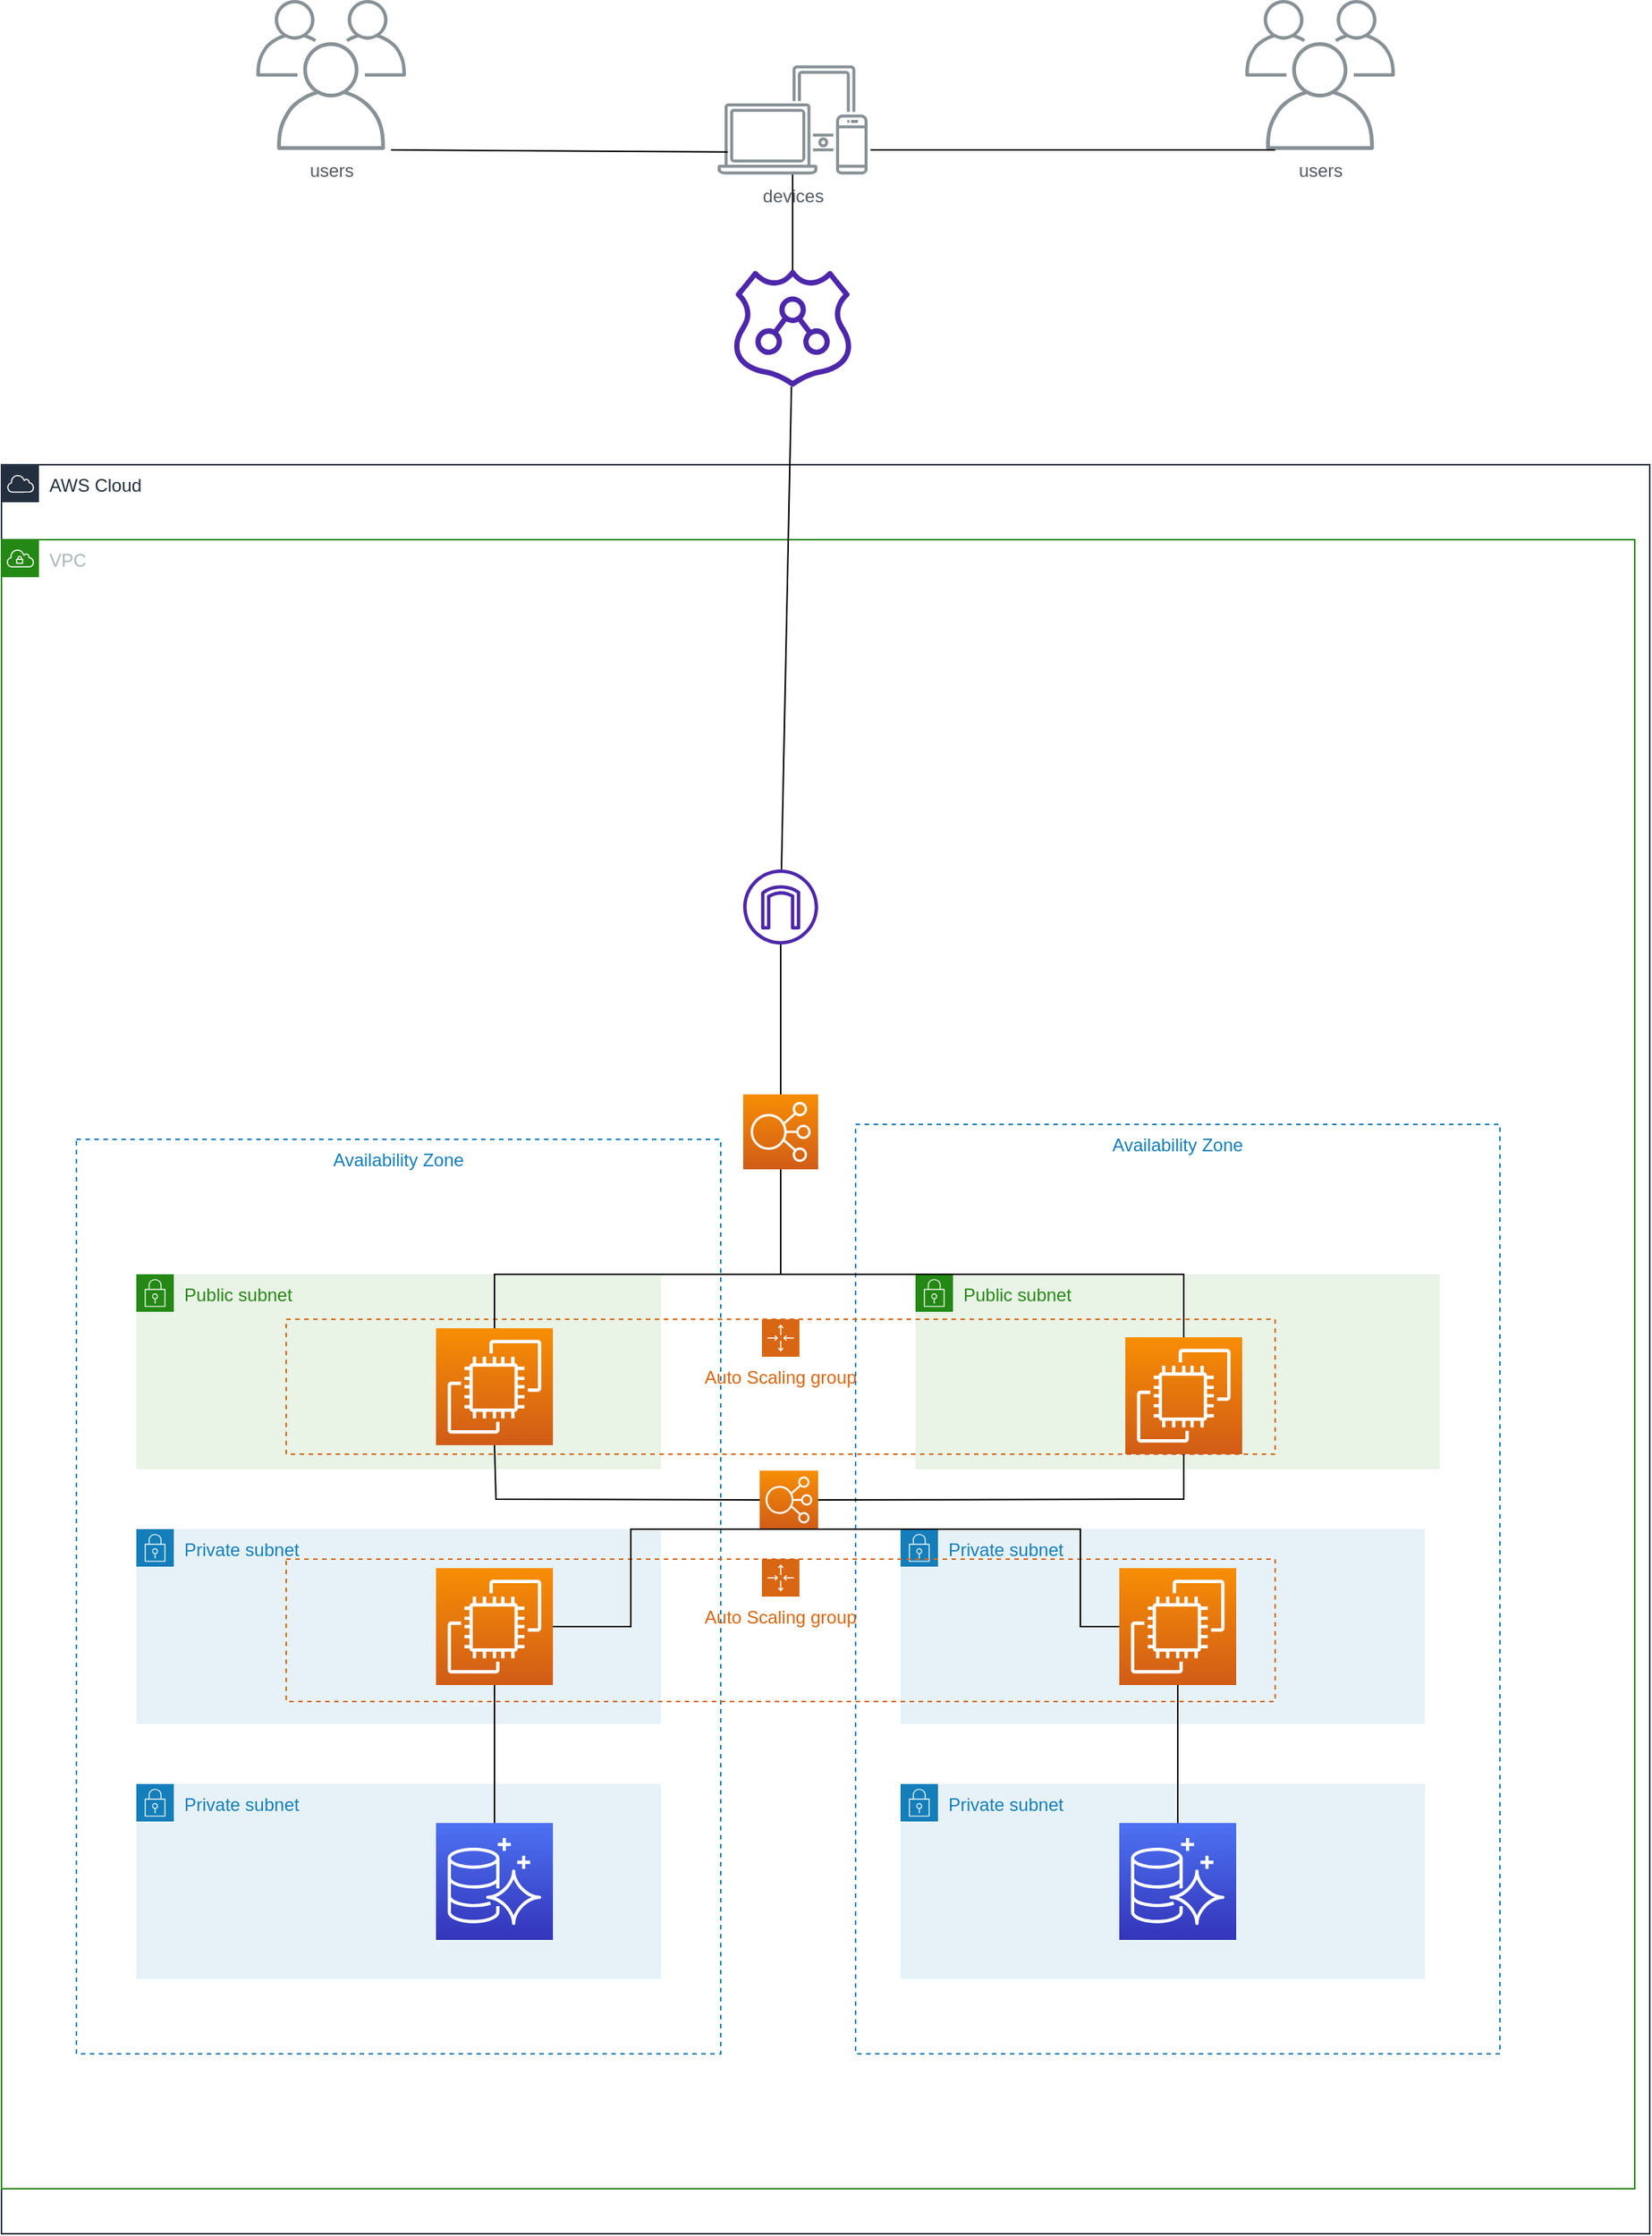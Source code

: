 <mxfile version="21.3.8" type="github">
  <diagram id="Ht1M8jgEwFfnCIfOTk4-" name="Page-1">
    <mxGraphModel dx="1467" dy="817" grid="1" gridSize="10" guides="1" tooltips="1" connect="1" arrows="1" fold="1" page="1" pageScale="1" pageWidth="1169" pageHeight="827" math="0" shadow="0">
      <root>
        <mxCell id="0" />
        <mxCell id="1" parent="0" />
        <mxCell id="cWccUX_0-bSoFijCg3U8-1" value="AWS Cloud" style="points=[[0,0],[0.25,0],[0.5,0],[0.75,0],[1,0],[1,0.25],[1,0.5],[1,0.75],[1,1],[0.75,1],[0.5,1],[0.25,1],[0,1],[0,0.75],[0,0.5],[0,0.25]];outlineConnect=0;gradientColor=none;html=1;whiteSpace=wrap;fontSize=12;fontStyle=0;container=1;pointerEvents=0;collapsible=0;recursiveResize=0;shape=mxgraph.aws4.group;grIcon=mxgraph.aws4.group_aws_cloud;strokeColor=#232F3E;fillColor=none;verticalAlign=top;align=left;spacingLeft=30;fontColor=#232F3E;dashed=0;" parent="1" vertex="1">
          <mxGeometry x="30" y="310" width="1100" height="1180" as="geometry" />
        </mxCell>
        <mxCell id="cWccUX_0-bSoFijCg3U8-2" value="VPC" style="points=[[0,0],[0.25,0],[0.5,0],[0.75,0],[1,0],[1,0.25],[1,0.5],[1,0.75],[1,1],[0.75,1],[0.5,1],[0.25,1],[0,1],[0,0.75],[0,0.5],[0,0.25]];outlineConnect=0;gradientColor=none;html=1;whiteSpace=wrap;fontSize=12;fontStyle=0;container=1;pointerEvents=0;collapsible=0;recursiveResize=0;shape=mxgraph.aws4.group;grIcon=mxgraph.aws4.group_vpc;strokeColor=#248814;fillColor=none;verticalAlign=top;align=left;spacingLeft=30;fontColor=#AAB7B8;dashed=0;" parent="1" vertex="1">
          <mxGeometry x="30" y="360" width="1090" height="1100" as="geometry" />
        </mxCell>
        <mxCell id="cWccUX_0-bSoFijCg3U8-5" value="Availability Zone" style="fillColor=none;strokeColor=#147EBA;dashed=1;verticalAlign=top;fontStyle=0;fontColor=#147EBA;whiteSpace=wrap;html=1;" parent="cWccUX_0-bSoFijCg3U8-2" vertex="1">
          <mxGeometry x="570" y="390" width="430" height="620" as="geometry" />
        </mxCell>
        <mxCell id="cWccUX_0-bSoFijCg3U8-16" value="Public subnet" style="points=[[0,0],[0.25,0],[0.5,0],[0.75,0],[1,0],[1,0.25],[1,0.5],[1,0.75],[1,1],[0.75,1],[0.5,1],[0.25,1],[0,1],[0,0.75],[0,0.5],[0,0.25]];outlineConnect=0;gradientColor=none;html=1;whiteSpace=wrap;fontSize=12;fontStyle=0;container=1;pointerEvents=0;collapsible=0;recursiveResize=0;shape=mxgraph.aws4.group;grIcon=mxgraph.aws4.group_security_group;grStroke=0;strokeColor=#248814;fillColor=#E9F3E6;verticalAlign=top;align=left;spacingLeft=30;fontColor=#248814;dashed=0;" parent="cWccUX_0-bSoFijCg3U8-2" vertex="1">
          <mxGeometry x="610" y="490" width="350" height="130" as="geometry" />
        </mxCell>
        <mxCell id="cWccUX_0-bSoFijCg3U8-17" value="Private subnet" style="points=[[0,0],[0.25,0],[0.5,0],[0.75,0],[1,0],[1,0.25],[1,0.5],[1,0.75],[1,1],[0.75,1],[0.5,1],[0.25,1],[0,1],[0,0.75],[0,0.5],[0,0.25]];outlineConnect=0;gradientColor=none;html=1;whiteSpace=wrap;fontSize=12;fontStyle=0;container=1;pointerEvents=0;collapsible=0;recursiveResize=0;shape=mxgraph.aws4.group;grIcon=mxgraph.aws4.group_security_group;grStroke=0;strokeColor=#147EBA;fillColor=#E6F2F8;verticalAlign=top;align=left;spacingLeft=30;fontColor=#147EBA;dashed=0;" parent="cWccUX_0-bSoFijCg3U8-2" vertex="1">
          <mxGeometry x="600" y="830" width="350" height="130" as="geometry" />
        </mxCell>
        <mxCell id="cWccUX_0-bSoFijCg3U8-4" value="Availability Zone" style="fillColor=none;strokeColor=#147EBA;dashed=1;verticalAlign=top;fontStyle=0;fontColor=#147EBA;whiteSpace=wrap;html=1;" parent="cWccUX_0-bSoFijCg3U8-2" vertex="1">
          <mxGeometry x="50" y="400" width="430" height="610" as="geometry" />
        </mxCell>
        <mxCell id="cWccUX_0-bSoFijCg3U8-23" value="Private subnet" style="points=[[0,0],[0.25,0],[0.5,0],[0.75,0],[1,0],[1,0.25],[1,0.5],[1,0.75],[1,1],[0.75,1],[0.5,1],[0.25,1],[0,1],[0,0.75],[0,0.5],[0,0.25]];outlineConnect=0;gradientColor=none;html=1;whiteSpace=wrap;fontSize=12;fontStyle=0;container=1;pointerEvents=0;collapsible=0;recursiveResize=0;shape=mxgraph.aws4.group;grIcon=mxgraph.aws4.group_security_group;grStroke=0;strokeColor=#147EBA;fillColor=#E6F2F8;verticalAlign=top;align=left;spacingLeft=30;fontColor=#147EBA;dashed=0;" parent="cWccUX_0-bSoFijCg3U8-2" vertex="1">
          <mxGeometry x="90" y="830" width="350" height="130" as="geometry" />
        </mxCell>
        <mxCell id="xagjF47XBenL_EBiNnV3-10" value="" style="sketch=0;points=[[0,0,0],[0.25,0,0],[0.5,0,0],[0.75,0,0],[1,0,0],[0,1,0],[0.25,1,0],[0.5,1,0],[0.75,1,0],[1,1,0],[0,0.25,0],[0,0.5,0],[0,0.75,0],[1,0.25,0],[1,0.5,0],[1,0.75,0]];outlineConnect=0;fontColor=#232F3E;gradientColor=#4D72F3;gradientDirection=north;fillColor=#3334B9;strokeColor=#ffffff;dashed=0;verticalLabelPosition=bottom;verticalAlign=top;align=center;html=1;fontSize=12;fontStyle=0;aspect=fixed;shape=mxgraph.aws4.resourceIcon;resIcon=mxgraph.aws4.aurora;" vertex="1" parent="cWccUX_0-bSoFijCg3U8-23">
          <mxGeometry x="200" y="26" width="78" height="78" as="geometry" />
        </mxCell>
        <mxCell id="cWccUX_0-bSoFijCg3U8-24" value="Private subnet" style="points=[[0,0],[0.25,0],[0.5,0],[0.75,0],[1,0],[1,0.25],[1,0.5],[1,0.75],[1,1],[0.75,1],[0.5,1],[0.25,1],[0,1],[0,0.75],[0,0.5],[0,0.25]];outlineConnect=0;gradientColor=none;html=1;whiteSpace=wrap;fontSize=12;fontStyle=0;container=1;pointerEvents=0;collapsible=0;recursiveResize=0;shape=mxgraph.aws4.group;grIcon=mxgraph.aws4.group_security_group;grStroke=0;strokeColor=#147EBA;fillColor=#E6F2F8;verticalAlign=top;align=left;spacingLeft=30;fontColor=#147EBA;dashed=0;" parent="cWccUX_0-bSoFijCg3U8-2" vertex="1">
          <mxGeometry x="600" y="660" width="350" height="130" as="geometry" />
        </mxCell>
        <mxCell id="cWccUX_0-bSoFijCg3U8-25" value="Private subnet" style="points=[[0,0],[0.25,0],[0.5,0],[0.75,0],[1,0],[1,0.25],[1,0.5],[1,0.75],[1,1],[0.75,1],[0.5,1],[0.25,1],[0,1],[0,0.75],[0,0.5],[0,0.25]];outlineConnect=0;gradientColor=none;html=1;whiteSpace=wrap;fontSize=12;fontStyle=0;container=1;pointerEvents=0;collapsible=0;recursiveResize=0;shape=mxgraph.aws4.group;grIcon=mxgraph.aws4.group_security_group;grStroke=0;strokeColor=#147EBA;fillColor=#E6F2F8;verticalAlign=top;align=left;spacingLeft=30;fontColor=#147EBA;dashed=0;" parent="cWccUX_0-bSoFijCg3U8-2" vertex="1">
          <mxGeometry x="90" y="660" width="350" height="130" as="geometry" />
        </mxCell>
        <mxCell id="xagjF47XBenL_EBiNnV3-6" value="" style="sketch=0;points=[[0,0,0],[0.25,0,0],[0.5,0,0],[0.75,0,0],[1,0,0],[0,1,0],[0.25,1,0],[0.5,1,0],[0.75,1,0],[1,1,0],[0,0.25,0],[0,0.5,0],[0,0.75,0],[1,0.25,0],[1,0.5,0],[1,0.75,0]];outlineConnect=0;fontColor=#232F3E;gradientColor=#F78E04;gradientDirection=north;fillColor=#D05C17;strokeColor=#ffffff;dashed=0;verticalLabelPosition=bottom;verticalAlign=top;align=center;html=1;fontSize=12;fontStyle=0;aspect=fixed;shape=mxgraph.aws4.resourceIcon;resIcon=mxgraph.aws4.ec2;" vertex="1" parent="cWccUX_0-bSoFijCg3U8-25">
          <mxGeometry x="200" y="26" width="78" height="78" as="geometry" />
        </mxCell>
        <mxCell id="cWccUX_0-bSoFijCg3U8-30" value="" style="sketch=0;outlineConnect=0;fontColor=#232F3E;gradientColor=none;fillColor=#4D27AA;strokeColor=none;dashed=0;verticalLabelPosition=bottom;verticalAlign=top;align=center;html=1;fontSize=12;fontStyle=0;aspect=fixed;pointerEvents=1;shape=mxgraph.aws4.internet_gateway;" parent="cWccUX_0-bSoFijCg3U8-2" vertex="1">
          <mxGeometry x="495" y="220" width="50" height="50" as="geometry" />
        </mxCell>
        <mxCell id="cWccUX_0-bSoFijCg3U8-9" value="Public subnet" style="points=[[0,0],[0.25,0],[0.5,0],[0.75,0],[1,0],[1,0.25],[1,0.5],[1,0.75],[1,1],[0.75,1],[0.5,1],[0.25,1],[0,1],[0,0.75],[0,0.5],[0,0.25]];outlineConnect=0;gradientColor=none;html=1;whiteSpace=wrap;fontSize=12;fontStyle=0;container=1;pointerEvents=0;collapsible=0;recursiveResize=0;shape=mxgraph.aws4.group;grIcon=mxgraph.aws4.group_security_group;grStroke=0;strokeColor=#248814;fillColor=#E9F3E6;verticalAlign=top;align=left;spacingLeft=30;fontColor=#248814;dashed=0;" parent="cWccUX_0-bSoFijCg3U8-2" vertex="1">
          <mxGeometry x="90" y="490" width="350" height="130" as="geometry" />
        </mxCell>
        <mxCell id="cWccUX_0-bSoFijCg3U8-27" value="Auto Scaling group" style="points=[[0,0],[0.25,0],[0.5,0],[0.75,0],[1,0],[1,0.25],[1,0.5],[1,0.75],[1,1],[0.75,1],[0.5,1],[0.25,1],[0,1],[0,0.75],[0,0.5],[0,0.25]];outlineConnect=0;gradientColor=none;html=1;whiteSpace=wrap;fontSize=12;fontStyle=0;container=1;pointerEvents=0;collapsible=0;recursiveResize=0;shape=mxgraph.aws4.groupCenter;grIcon=mxgraph.aws4.group_auto_scaling_group;grStroke=1;strokeColor=#D86613;fillColor=none;verticalAlign=top;align=center;fontColor=#D86613;dashed=1;spacingTop=25;" parent="cWccUX_0-bSoFijCg3U8-2" vertex="1">
          <mxGeometry x="190" y="520" width="660" height="90" as="geometry" />
        </mxCell>
        <mxCell id="cWccUX_0-bSoFijCg3U8-28" value="" style="sketch=0;points=[[0,0,0],[0.25,0,0],[0.5,0,0],[0.75,0,0],[1,0,0],[0,1,0],[0.25,1,0],[0.5,1,0],[0.75,1,0],[1,1,0],[0,0.25,0],[0,0.5,0],[0,0.75,0],[1,0.25,0],[1,0.5,0],[1,0.75,0]];outlineConnect=0;fontColor=#232F3E;gradientColor=#F78E04;gradientDirection=north;fillColor=#D05C17;strokeColor=#ffffff;dashed=0;verticalLabelPosition=bottom;verticalAlign=top;align=center;html=1;fontSize=12;fontStyle=0;aspect=fixed;shape=mxgraph.aws4.resourceIcon;resIcon=mxgraph.aws4.ec2;" parent="cWccUX_0-bSoFijCg3U8-27" vertex="1">
          <mxGeometry x="100" y="6" width="78" height="78" as="geometry" />
        </mxCell>
        <mxCell id="xagjF47XBenL_EBiNnV3-2" value="" style="sketch=0;points=[[0,0,0],[0.25,0,0],[0.5,0,0],[0.75,0,0],[1,0,0],[0,1,0],[0.25,1,0],[0.5,1,0],[0.75,1,0],[1,1,0],[0,0.25,0],[0,0.5,0],[0,0.75,0],[1,0.25,0],[1,0.5,0],[1,0.75,0]];outlineConnect=0;fontColor=#232F3E;gradientColor=#F78E04;gradientDirection=north;fillColor=#D05C17;strokeColor=#ffffff;dashed=0;verticalLabelPosition=bottom;verticalAlign=top;align=center;html=1;fontSize=12;fontStyle=0;aspect=fixed;shape=mxgraph.aws4.resourceIcon;resIcon=mxgraph.aws4.elastic_load_balancing;" vertex="1" parent="cWccUX_0-bSoFijCg3U8-2">
          <mxGeometry x="495" y="370" width="50" height="50" as="geometry" />
        </mxCell>
        <mxCell id="xagjF47XBenL_EBiNnV3-3" value="" style="endArrow=none;html=1;rounded=0;" edge="1" parent="cWccUX_0-bSoFijCg3U8-2" source="xagjF47XBenL_EBiNnV3-2" target="cWccUX_0-bSoFijCg3U8-30">
          <mxGeometry width="50" height="50" relative="1" as="geometry">
            <mxPoint x="390" y="650" as="sourcePoint" />
            <mxPoint x="440" y="600" as="targetPoint" />
          </mxGeometry>
        </mxCell>
        <mxCell id="xagjF47XBenL_EBiNnV3-4" value="" style="endArrow=none;html=1;rounded=0;entryX=0.5;entryY=1;entryDx=0;entryDy=0;entryPerimeter=0;exitX=0.5;exitY=0;exitDx=0;exitDy=0;exitPerimeter=0;" edge="1" parent="cWccUX_0-bSoFijCg3U8-2" source="cWccUX_0-bSoFijCg3U8-28" target="xagjF47XBenL_EBiNnV3-2">
          <mxGeometry width="50" height="50" relative="1" as="geometry">
            <mxPoint x="390" y="650" as="sourcePoint" />
            <mxPoint x="440" y="600" as="targetPoint" />
            <Array as="points">
              <mxPoint x="329" y="490" />
              <mxPoint x="420" y="490" />
              <mxPoint x="520" y="490" />
            </Array>
          </mxGeometry>
        </mxCell>
        <mxCell id="xagjF47XBenL_EBiNnV3-8" value="" style="endArrow=none;html=1;rounded=0;exitX=0;exitY=0.5;exitDx=0;exitDy=0;exitPerimeter=0;entryX=0.5;entryY=1;entryDx=0;entryDy=0;entryPerimeter=0;" edge="1" parent="cWccUX_0-bSoFijCg3U8-2" source="xagjF47XBenL_EBiNnV3-16" target="cWccUX_0-bSoFijCg3U8-28">
          <mxGeometry width="50" height="50" relative="1" as="geometry">
            <mxPoint x="390" y="650" as="sourcePoint" />
            <mxPoint x="440" y="600" as="targetPoint" />
            <Array as="points">
              <mxPoint x="330" y="640" />
            </Array>
          </mxGeometry>
        </mxCell>
        <mxCell id="xagjF47XBenL_EBiNnV3-9" value="" style="endArrow=none;html=1;rounded=0;entryX=0.5;entryY=1;entryDx=0;entryDy=0;entryPerimeter=0;exitX=1;exitY=0.5;exitDx=0;exitDy=0;exitPerimeter=0;" edge="1" parent="cWccUX_0-bSoFijCg3U8-2" source="xagjF47XBenL_EBiNnV3-16" target="cWccUX_0-bSoFijCg3U8-29">
          <mxGeometry width="50" height="50" relative="1" as="geometry">
            <mxPoint x="390" y="650" as="sourcePoint" />
            <mxPoint x="440" y="600" as="targetPoint" />
            <Array as="points">
              <mxPoint x="789" y="640" />
            </Array>
          </mxGeometry>
        </mxCell>
        <mxCell id="xagjF47XBenL_EBiNnV3-12" value="" style="endArrow=none;html=1;rounded=0;entryX=0.5;entryY=0;entryDx=0;entryDy=0;entryPerimeter=0;exitX=0.5;exitY=1;exitDx=0;exitDy=0;exitPerimeter=0;" edge="1" parent="cWccUX_0-bSoFijCg3U8-2" source="xagjF47XBenL_EBiNnV3-6" target="xagjF47XBenL_EBiNnV3-10">
          <mxGeometry width="50" height="50" relative="1" as="geometry">
            <mxPoint x="390" y="650" as="sourcePoint" />
            <mxPoint x="440" y="600" as="targetPoint" />
          </mxGeometry>
        </mxCell>
        <mxCell id="xagjF47XBenL_EBiNnV3-13" value="" style="endArrow=none;html=1;rounded=0;entryX=0.5;entryY=1;entryDx=0;entryDy=0;entryPerimeter=0;exitX=0.5;exitY=0;exitDx=0;exitDy=0;exitPerimeter=0;" edge="1" parent="cWccUX_0-bSoFijCg3U8-2" source="xagjF47XBenL_EBiNnV3-11" target="xagjF47XBenL_EBiNnV3-7">
          <mxGeometry width="50" height="50" relative="1" as="geometry">
            <mxPoint x="390" y="650" as="sourcePoint" />
            <mxPoint x="440" y="600" as="targetPoint" />
          </mxGeometry>
        </mxCell>
        <mxCell id="xagjF47XBenL_EBiNnV3-15" value="Auto Scaling group" style="points=[[0,0],[0.25,0],[0.5,0],[0.75,0],[1,0],[1,0.25],[1,0.5],[1,0.75],[1,1],[0.75,1],[0.5,1],[0.25,1],[0,1],[0,0.75],[0,0.5],[0,0.25]];outlineConnect=0;gradientColor=none;html=1;whiteSpace=wrap;fontSize=12;fontStyle=0;container=1;pointerEvents=0;collapsible=0;recursiveResize=0;shape=mxgraph.aws4.groupCenter;grIcon=mxgraph.aws4.group_auto_scaling_group;grStroke=1;strokeColor=#D86613;fillColor=none;verticalAlign=top;align=center;fontColor=#D86613;dashed=1;spacingTop=25;" vertex="1" parent="cWccUX_0-bSoFijCg3U8-2">
          <mxGeometry x="190" y="680" width="660" height="95" as="geometry" />
        </mxCell>
        <mxCell id="xagjF47XBenL_EBiNnV3-7" value="" style="sketch=0;points=[[0,0,0],[0.25,0,0],[0.5,0,0],[0.75,0,0],[1,0,0],[0,1,0],[0.25,1,0],[0.5,1,0],[0.75,1,0],[1,1,0],[0,0.25,0],[0,0.5,0],[0,0.75,0],[1,0.25,0],[1,0.5,0],[1,0.75,0]];outlineConnect=0;fontColor=#232F3E;gradientColor=#F78E04;gradientDirection=north;fillColor=#D05C17;strokeColor=#ffffff;dashed=0;verticalLabelPosition=bottom;verticalAlign=top;align=center;html=1;fontSize=12;fontStyle=0;aspect=fixed;shape=mxgraph.aws4.resourceIcon;resIcon=mxgraph.aws4.ec2;" vertex="1" parent="xagjF47XBenL_EBiNnV3-15">
          <mxGeometry x="556" y="6" width="78" height="78" as="geometry" />
        </mxCell>
        <mxCell id="xagjF47XBenL_EBiNnV3-16" value="" style="sketch=0;points=[[0,0,0],[0.25,0,0],[0.5,0,0],[0.75,0,0],[1,0,0],[0,1,0],[0.25,1,0],[0.5,1,0],[0.75,1,0],[1,1,0],[0,0.25,0],[0,0.5,0],[0,0.75,0],[1,0.25,0],[1,0.5,0],[1,0.75,0]];outlineConnect=0;fontColor=#232F3E;gradientColor=#F78E04;gradientDirection=north;fillColor=#D05C17;strokeColor=#ffffff;dashed=0;verticalLabelPosition=bottom;verticalAlign=top;align=center;html=1;fontSize=12;fontStyle=0;aspect=fixed;shape=mxgraph.aws4.resourceIcon;resIcon=mxgraph.aws4.elastic_load_balancing;" vertex="1" parent="cWccUX_0-bSoFijCg3U8-2">
          <mxGeometry x="506" y="621" width="39" height="39" as="geometry" />
        </mxCell>
        <mxCell id="xagjF47XBenL_EBiNnV3-17" value="" style="endArrow=none;html=1;rounded=0;entryX=0.5;entryY=1;entryDx=0;entryDy=0;entryPerimeter=0;exitX=1;exitY=0.5;exitDx=0;exitDy=0;exitPerimeter=0;" edge="1" parent="cWccUX_0-bSoFijCg3U8-2" source="xagjF47XBenL_EBiNnV3-6" target="xagjF47XBenL_EBiNnV3-16">
          <mxGeometry width="50" height="50" relative="1" as="geometry">
            <mxPoint x="390" y="650" as="sourcePoint" />
            <mxPoint x="440" y="600" as="targetPoint" />
            <Array as="points">
              <mxPoint x="420" y="725" />
              <mxPoint x="420" y="660" />
            </Array>
          </mxGeometry>
        </mxCell>
        <mxCell id="cWccUX_0-bSoFijCg3U8-29" value="" style="sketch=0;points=[[0,0,0],[0.25,0,0],[0.5,0,0],[0.75,0,0],[1,0,0],[0,1,0],[0.25,1,0],[0.5,1,0],[0.75,1,0],[1,1,0],[0,0.25,0],[0,0.5,0],[0,0.75,0],[1,0.25,0],[1,0.5,0],[1,0.75,0]];outlineConnect=0;fontColor=#232F3E;gradientColor=#F78E04;gradientDirection=north;fillColor=#D05C17;strokeColor=#ffffff;dashed=0;verticalLabelPosition=bottom;verticalAlign=top;align=center;html=1;fontSize=12;fontStyle=0;aspect=fixed;shape=mxgraph.aws4.resourceIcon;resIcon=mxgraph.aws4.ec2;" parent="cWccUX_0-bSoFijCg3U8-2" vertex="1">
          <mxGeometry x="750" y="532" width="78" height="78" as="geometry" />
        </mxCell>
        <mxCell id="xagjF47XBenL_EBiNnV3-11" value="" style="sketch=0;points=[[0,0,0],[0.25,0,0],[0.5,0,0],[0.75,0,0],[1,0,0],[0,1,0],[0.25,1,0],[0.5,1,0],[0.75,1,0],[1,1,0],[0,0.25,0],[0,0.5,0],[0,0.75,0],[1,0.25,0],[1,0.5,0],[1,0.75,0]];outlineConnect=0;fontColor=#232F3E;gradientColor=#4D72F3;gradientDirection=north;fillColor=#3334B9;strokeColor=#ffffff;dashed=0;verticalLabelPosition=bottom;verticalAlign=top;align=center;html=1;fontSize=12;fontStyle=0;aspect=fixed;shape=mxgraph.aws4.resourceIcon;resIcon=mxgraph.aws4.aurora;" vertex="1" parent="cWccUX_0-bSoFijCg3U8-2">
          <mxGeometry x="746" y="856" width="78" height="78" as="geometry" />
        </mxCell>
        <mxCell id="cWccUX_0-bSoFijCg3U8-35" value="" style="sketch=0;outlineConnect=0;fontColor=#232F3E;gradientColor=none;fillColor=#4D27AA;strokeColor=none;dashed=0;verticalLabelPosition=bottom;verticalAlign=top;align=center;html=1;fontSize=12;fontStyle=0;aspect=fixed;pointerEvents=1;shape=mxgraph.aws4.route_53_resolver;" parent="1" vertex="1">
          <mxGeometry x="519" y="180" width="78" height="78" as="geometry" />
        </mxCell>
        <mxCell id="cWccUX_0-bSoFijCg3U8-36" value="users" style="sketch=0;outlineConnect=0;gradientColor=none;fontColor=#545B64;strokeColor=none;fillColor=#879196;dashed=0;verticalLabelPosition=bottom;verticalAlign=top;align=center;html=1;fontSize=12;fontStyle=0;aspect=fixed;shape=mxgraph.aws4.illustration_users;pointerEvents=1" parent="1" vertex="1">
          <mxGeometry x="200" width="100" height="100" as="geometry" />
        </mxCell>
        <mxCell id="cWccUX_0-bSoFijCg3U8-37" value="devices" style="sketch=0;outlineConnect=0;gradientColor=none;fontColor=#545B64;strokeColor=none;fillColor=#879196;dashed=0;verticalLabelPosition=bottom;verticalAlign=top;align=center;html=1;fontSize=12;fontStyle=0;aspect=fixed;shape=mxgraph.aws4.illustration_devices;pointerEvents=1" parent="1" vertex="1">
          <mxGeometry x="508" y="43.5" width="100" height="73" as="geometry" />
        </mxCell>
        <mxCell id="cWccUX_0-bSoFijCg3U8-38" value="users" style="sketch=0;outlineConnect=0;gradientColor=none;fontColor=#545B64;strokeColor=none;fillColor=#879196;dashed=0;verticalLabelPosition=bottom;verticalAlign=top;align=center;html=1;fontSize=12;fontStyle=0;aspect=fixed;shape=mxgraph.aws4.illustration_users;pointerEvents=1" parent="1" vertex="1">
          <mxGeometry x="860" width="100" height="100" as="geometry" />
        </mxCell>
        <mxCell id="cWccUX_0-bSoFijCg3U8-40" value="" style="endArrow=none;html=1;rounded=0;exitX=0.067;exitY=0.793;exitDx=0;exitDy=0;exitPerimeter=0;entryX=0.901;entryY=1;entryDx=0;entryDy=0;entryPerimeter=0;" parent="1" source="cWccUX_0-bSoFijCg3U8-37" edge="1" target="cWccUX_0-bSoFijCg3U8-36">
          <mxGeometry width="50" height="50" relative="1" as="geometry">
            <mxPoint x="380" y="250" as="sourcePoint" />
            <mxPoint x="400" y="100" as="targetPoint" />
          </mxGeometry>
        </mxCell>
        <mxCell id="cWccUX_0-bSoFijCg3U8-41" value="" style="endArrow=none;html=1;rounded=0;entryX=0.199;entryY=1;entryDx=0;entryDy=0;entryPerimeter=0;" parent="1" target="cWccUX_0-bSoFijCg3U8-38" edge="1">
          <mxGeometry width="50" height="50" relative="1" as="geometry">
            <mxPoint x="610" y="100" as="sourcePoint" />
            <mxPoint x="750" y="120" as="targetPoint" />
          </mxGeometry>
        </mxCell>
        <mxCell id="cWccUX_0-bSoFijCg3U8-42" value="" style="endArrow=none;html=1;rounded=0;" parent="1" source="cWccUX_0-bSoFijCg3U8-35" target="cWccUX_0-bSoFijCg3U8-37" edge="1">
          <mxGeometry width="50" height="50" relative="1" as="geometry">
            <mxPoint x="420" y="380" as="sourcePoint" />
            <mxPoint x="470" y="330" as="targetPoint" />
          </mxGeometry>
        </mxCell>
        <mxCell id="xagjF47XBenL_EBiNnV3-5" value="" style="endArrow=none;html=1;rounded=0;exitX=0.5;exitY=0;exitDx=0;exitDy=0;exitPerimeter=0;" edge="1" parent="1" source="cWccUX_0-bSoFijCg3U8-29">
          <mxGeometry width="50" height="50" relative="1" as="geometry">
            <mxPoint x="420" y="1010" as="sourcePoint" />
            <mxPoint x="550" y="850" as="targetPoint" />
            <Array as="points">
              <mxPoint x="819" y="850" />
            </Array>
          </mxGeometry>
        </mxCell>
        <mxCell id="xagjF47XBenL_EBiNnV3-20" value="" style="endArrow=none;html=1;rounded=0;exitX=0;exitY=0.5;exitDx=0;exitDy=0;exitPerimeter=0;" edge="1" parent="1" source="xagjF47XBenL_EBiNnV3-7">
          <mxGeometry width="50" height="50" relative="1" as="geometry">
            <mxPoint x="420" y="1010" as="sourcePoint" />
            <mxPoint x="550" y="1020" as="targetPoint" />
            <Array as="points">
              <mxPoint x="750" y="1085" />
              <mxPoint x="750" y="1020" />
            </Array>
          </mxGeometry>
        </mxCell>
        <mxCell id="xagjF47XBenL_EBiNnV3-21" value="" style="endArrow=none;html=1;rounded=0;" edge="1" parent="1" source="cWccUX_0-bSoFijCg3U8-30" target="cWccUX_0-bSoFijCg3U8-35">
          <mxGeometry width="50" height="50" relative="1" as="geometry">
            <mxPoint x="420" y="580" as="sourcePoint" />
            <mxPoint x="470" y="530" as="targetPoint" />
          </mxGeometry>
        </mxCell>
      </root>
    </mxGraphModel>
  </diagram>
</mxfile>
